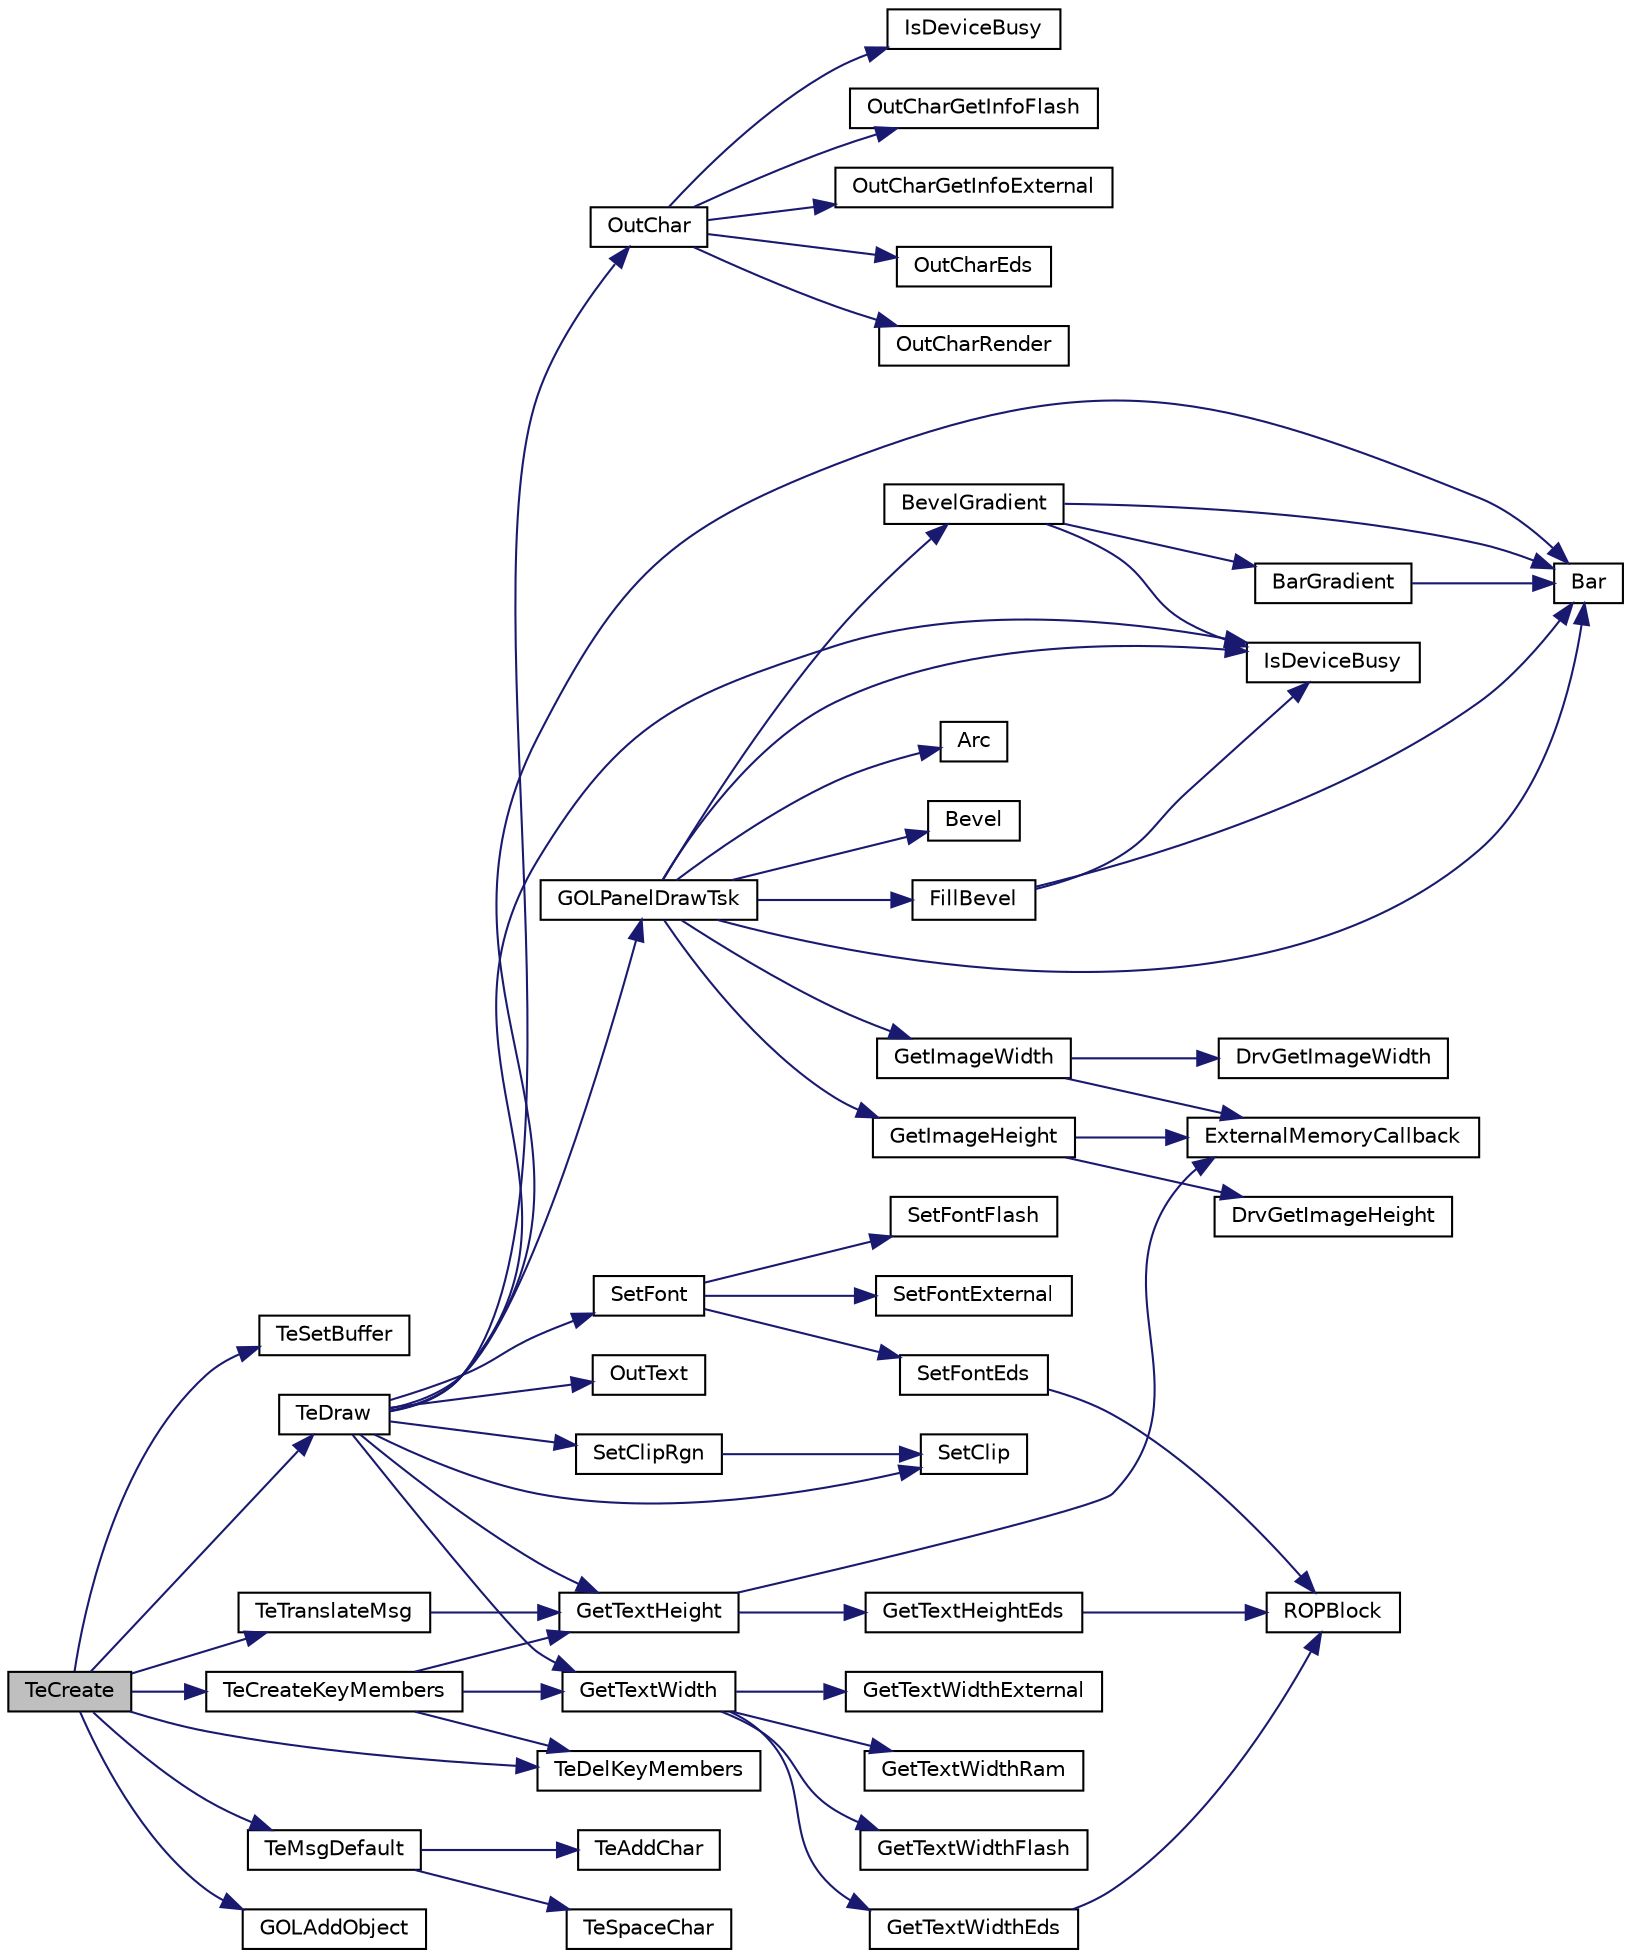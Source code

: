 digraph "TeCreate"
{
  edge [fontname="Helvetica",fontsize="10",labelfontname="Helvetica",labelfontsize="10"];
  node [fontname="Helvetica",fontsize="10",shape=record];
  rankdir="LR";
  Node1 [label="TeCreate",height=0.2,width=0.4,color="black", fillcolor="grey75", style="filled", fontcolor="black"];
  Node1 -> Node2 [color="midnightblue",fontsize="10",style="solid",fontname="Helvetica"];
  Node2 [label="TeSetBuffer",height=0.2,width=0.4,color="black", fillcolor="white", style="filled",URL="$_text_entry_8c.html#ac7944a40a7edaa5d01710bd3ce7c4f95"];
  Node1 -> Node3 [color="midnightblue",fontsize="10",style="solid",fontname="Helvetica"];
  Node3 [label="TeDraw",height=0.2,width=0.4,color="black", fillcolor="white", style="filled",URL="$_text_entry_8c.html#a8bdd75439fcce4ea923987097241c6ce"];
  Node3 -> Node4 [color="midnightblue",fontsize="10",style="solid",fontname="Helvetica"];
  Node4 [label="IsDeviceBusy",height=0.2,width=0.4,color="black", fillcolor="white", style="filled",URL="$drv_t_f_t001_8c.html#a0ff44afc8539dc2bfe7acc1fce987b5a"];
  Node3 -> Node5 [color="midnightblue",fontsize="10",style="solid",fontname="Helvetica"];
  Node5 [label="Bar",height=0.2,width=0.4,color="black", fillcolor="white", style="filled",URL="$drv_t_f_t001_8c.html#a1127c70a0c39d3340abc25a4bd159c90"];
  Node3 -> Node6 [color="midnightblue",fontsize="10",style="solid",fontname="Helvetica"];
  Node6 [label="GOLPanelDrawTsk",height=0.2,width=0.4,color="black", fillcolor="white", style="filled",URL="$_g_o_l_8c.html#a9d993f570a5a333450b08addacdfc974"];
  Node6 -> Node7 [color="midnightblue",fontsize="10",style="solid",fontname="Helvetica"];
  Node7 [label="GetImageWidth",height=0.2,width=0.4,color="black", fillcolor="white", style="filled",URL="$mchp_gfx_drv_8c.html#a9d6b711f608c6280dbf3db965bf53f81"];
  Node7 -> Node8 [color="midnightblue",fontsize="10",style="solid",fontname="Helvetica"];
  Node8 [label="DrvGetImageWidth",height=0.2,width=0.4,color="black", fillcolor="white", style="filled",URL="$mchp_gfx_drv_8c.html#a05ead627e39e37639c948aeb1b0055e2"];
  Node7 -> Node9 [color="midnightblue",fontsize="10",style="solid",fontname="Helvetica"];
  Node9 [label="ExternalMemoryCallback",height=0.2,width=0.4,color="black", fillcolor="white", style="filled",URL="$_primitive_8h.html#ae99cb247f7820909774ce7f4d345fc55"];
  Node6 -> Node10 [color="midnightblue",fontsize="10",style="solid",fontname="Helvetica"];
  Node10 [label="GetImageHeight",height=0.2,width=0.4,color="black", fillcolor="white", style="filled",URL="$mchp_gfx_drv_8c.html#a735808e61dbe820f1d2cea86e0201b1c"];
  Node10 -> Node11 [color="midnightblue",fontsize="10",style="solid",fontname="Helvetica"];
  Node11 [label="DrvGetImageHeight",height=0.2,width=0.4,color="black", fillcolor="white", style="filled",URL="$mchp_gfx_drv_8c.html#a196ad1219f94614d21e8f7c20dfa9d54"];
  Node10 -> Node9 [color="midnightblue",fontsize="10",style="solid",fontname="Helvetica"];
  Node6 -> Node12 [color="midnightblue",fontsize="10",style="solid",fontname="Helvetica"];
  Node12 [label="Arc",height=0.2,width=0.4,color="black", fillcolor="white", style="filled",URL="$_primitive_8h.html#a5707d25502a3e8c1217559f5567fbf44"];
  Node6 -> Node5 [color="midnightblue",fontsize="10",style="solid",fontname="Helvetica"];
  Node6 -> Node13 [color="midnightblue",fontsize="10",style="solid",fontname="Helvetica"];
  Node13 [label="BevelGradient",height=0.2,width=0.4,color="black", fillcolor="white", style="filled",URL="$_primitive_8c.html#a679c93e02fea2b29eedde577b7b576d9"];
  Node13 -> Node4 [color="midnightblue",fontsize="10",style="solid",fontname="Helvetica"];
  Node13 -> Node5 [color="midnightblue",fontsize="10",style="solid",fontname="Helvetica"];
  Node13 -> Node14 [color="midnightblue",fontsize="10",style="solid",fontname="Helvetica"];
  Node14 [label="BarGradient",height=0.2,width=0.4,color="black", fillcolor="white", style="filled",URL="$_primitive_8c.html#a8cbf0b845f5cab0533a4f256b45126ba"];
  Node14 -> Node5 [color="midnightblue",fontsize="10",style="solid",fontname="Helvetica"];
  Node6 -> Node15 [color="midnightblue",fontsize="10",style="solid",fontname="Helvetica"];
  Node15 [label="FillBevel",height=0.2,width=0.4,color="black", fillcolor="white", style="filled",URL="$_primitive_8c.html#a9596558ab879615fb349ab5ac63e1439"];
  Node15 -> Node5 [color="midnightblue",fontsize="10",style="solid",fontname="Helvetica"];
  Node15 -> Node4 [color="midnightblue",fontsize="10",style="solid",fontname="Helvetica"];
  Node6 -> Node16 [color="midnightblue",fontsize="10",style="solid",fontname="Helvetica"];
  Node16 [label="Bevel",height=0.2,width=0.4,color="black", fillcolor="white", style="filled",URL="$_primitive_8h.html#ae13dd4f088c7564dbc5737d7b7215a9b"];
  Node6 -> Node4 [color="midnightblue",fontsize="10",style="solid",fontname="Helvetica"];
  Node3 -> Node17 [color="midnightblue",fontsize="10",style="solid",fontname="Helvetica"];
  Node17 [label="GetTextHeight",height=0.2,width=0.4,color="black", fillcolor="white", style="filled",URL="$mchp_gfx_drv_8c.html#aa326de021b2580764f2260a7c446c9f8"];
  Node17 -> Node9 [color="midnightblue",fontsize="10",style="solid",fontname="Helvetica"];
  Node17 -> Node18 [color="midnightblue",fontsize="10",style="solid",fontname="Helvetica"];
  Node18 [label="GetTextHeightEds",height=0.2,width=0.4,color="black", fillcolor="white", style="filled",URL="$mchp_gfx_drv_8c.html#a6e223656c7d8e1bd5dade22d0b56de82"];
  Node18 -> Node19 [color="midnightblue",fontsize="10",style="solid",fontname="Helvetica"];
  Node19 [label="ROPBlock",height=0.2,width=0.4,color="black", fillcolor="white", style="filled",URL="$mchp_gfx_drv_8c.html#a0c6cf4c2bc9ef68c22b09f6ced12e887"];
  Node3 -> Node20 [color="midnightblue",fontsize="10",style="solid",fontname="Helvetica"];
  Node20 [label="SetFont",height=0.2,width=0.4,color="black", fillcolor="white", style="filled",URL="$mchp_gfx_drv_8c.html#ac7545477aa730cd4411bf167e36be4d2"];
  Node20 -> Node21 [color="midnightblue",fontsize="10",style="solid",fontname="Helvetica"];
  Node21 [label="SetFontFlash",height=0.2,width=0.4,color="black", fillcolor="white", style="filled",URL="$_primitive_8h.html#a4230e4793e9071c57632635b13730196"];
  Node20 -> Node22 [color="midnightblue",fontsize="10",style="solid",fontname="Helvetica"];
  Node22 [label="SetFontExternal",height=0.2,width=0.4,color="black", fillcolor="white", style="filled",URL="$_primitive_8h.html#a52baa956ba4ac180550899f24a1e6fd2"];
  Node20 -> Node23 [color="midnightblue",fontsize="10",style="solid",fontname="Helvetica"];
  Node23 [label="SetFontEds",height=0.2,width=0.4,color="black", fillcolor="white", style="filled",URL="$mchp_gfx_drv_8c.html#adc6b3b26e646f3f49df4d4e48ee9801d"];
  Node23 -> Node19 [color="midnightblue",fontsize="10",style="solid",fontname="Helvetica"];
  Node3 -> Node24 [color="midnightblue",fontsize="10",style="solid",fontname="Helvetica"];
  Node24 [label="OutText",height=0.2,width=0.4,color="black", fillcolor="white", style="filled",URL="$_primitive_8h.html#a7065e54824522c9b24504ac571751e83"];
  Node3 -> Node25 [color="midnightblue",fontsize="10",style="solid",fontname="Helvetica"];
  Node25 [label="SetClipRgn",height=0.2,width=0.4,color="black", fillcolor="white", style="filled",URL="$mchp_gfx_drv_8c.html#acaeb6c748e0548309c45660d7f0d5402"];
  Node25 -> Node26 [color="midnightblue",fontsize="10",style="solid",fontname="Helvetica"];
  Node26 [label="SetClip",height=0.2,width=0.4,color="black", fillcolor="white", style="filled",URL="$mchp_gfx_drv_8c.html#a0deff569455e2b978876f72085a6f467"];
  Node3 -> Node26 [color="midnightblue",fontsize="10",style="solid",fontname="Helvetica"];
  Node3 -> Node27 [color="midnightblue",fontsize="10",style="solid",fontname="Helvetica"];
  Node27 [label="GetTextWidth",height=0.2,width=0.4,color="black", fillcolor="white", style="filled",URL="$mchp_gfx_drv_8c.html#ada00f826fccf0d6eae990dfb2f76d3ca"];
  Node27 -> Node28 [color="midnightblue",fontsize="10",style="solid",fontname="Helvetica"];
  Node28 [label="GetTextWidthRam",height=0.2,width=0.4,color="black", fillcolor="white", style="filled",URL="$_primitive_8h.html#a62f1600b367ae296cdc25a65bc2ca0e4"];
  Node27 -> Node29 [color="midnightblue",fontsize="10",style="solid",fontname="Helvetica"];
  Node29 [label="GetTextWidthFlash",height=0.2,width=0.4,color="black", fillcolor="white", style="filled",URL="$_primitive_8h.html#a526e56458bffcda0278c6c6451292c5f"];
  Node27 -> Node30 [color="midnightblue",fontsize="10",style="solid",fontname="Helvetica"];
  Node30 [label="GetTextWidthExternal",height=0.2,width=0.4,color="black", fillcolor="white", style="filled",URL="$_primitive_8h.html#a63c9e43a06f0d8224419aec2f4befe3d"];
  Node27 -> Node31 [color="midnightblue",fontsize="10",style="solid",fontname="Helvetica"];
  Node31 [label="GetTextWidthEds",height=0.2,width=0.4,color="black", fillcolor="white", style="filled",URL="$mchp_gfx_drv_8c.html#aeb33147703305bd0c6a6e2b9cfd3aaad"];
  Node31 -> Node19 [color="midnightblue",fontsize="10",style="solid",fontname="Helvetica"];
  Node3 -> Node32 [color="midnightblue",fontsize="10",style="solid",fontname="Helvetica"];
  Node32 [label="OutChar",height=0.2,width=0.4,color="black", fillcolor="white", style="filled",URL="$mchp_gfx_drv_8c.html#a5adbf0eac23d2ee972890e1e45b0c42a"];
  Node32 -> Node33 [color="midnightblue",fontsize="10",style="solid",fontname="Helvetica"];
  Node33 [label="IsDeviceBusy",height=0.2,width=0.4,color="black", fillcolor="white", style="filled",URL="$mchp_gfx_drv_8c.html#a0ff44afc8539dc2bfe7acc1fce987b5a"];
  Node32 -> Node34 [color="midnightblue",fontsize="10",style="solid",fontname="Helvetica"];
  Node34 [label="OutCharGetInfoFlash",height=0.2,width=0.4,color="black", fillcolor="white", style="filled",URL="$_primitive_8h.html#ac1b01bb17399629db216f4f8807e50f0"];
  Node32 -> Node35 [color="midnightblue",fontsize="10",style="solid",fontname="Helvetica"];
  Node35 [label="OutCharGetInfoExternal",height=0.2,width=0.4,color="black", fillcolor="white", style="filled",URL="$_primitive_8h.html#a4938db1aa7d4d19e44522eaeb3c427cc"];
  Node32 -> Node36 [color="midnightblue",fontsize="10",style="solid",fontname="Helvetica"];
  Node36 [label="OutCharEds",height=0.2,width=0.4,color="black", fillcolor="white", style="filled",URL="$mchp_gfx_drv_8c.html#a7a01dec3b6f2add7c3f53a132f642773"];
  Node32 -> Node37 [color="midnightblue",fontsize="10",style="solid",fontname="Helvetica"];
  Node37 [label="OutCharRender",height=0.2,width=0.4,color="black", fillcolor="white", style="filled",URL="$_primitive_8h.html#aed6209effa7d9911985f763f6f86e021"];
  Node1 -> Node38 [color="midnightblue",fontsize="10",style="solid",fontname="Helvetica"];
  Node38 [label="TeTranslateMsg",height=0.2,width=0.4,color="black", fillcolor="white", style="filled",URL="$_text_entry_8c.html#ab2acb3da3260d2d9f04adfe666acc6bc"];
  Node38 -> Node17 [color="midnightblue",fontsize="10",style="solid",fontname="Helvetica"];
  Node1 -> Node39 [color="midnightblue",fontsize="10",style="solid",fontname="Helvetica"];
  Node39 [label="TeMsgDefault",height=0.2,width=0.4,color="black", fillcolor="white", style="filled",URL="$_text_entry_8c.html#a9a1bff0a97c5f7f686f8c499de5ef2f6"];
  Node39 -> Node40 [color="midnightblue",fontsize="10",style="solid",fontname="Helvetica"];
  Node40 [label="TeSpaceChar",height=0.2,width=0.4,color="black", fillcolor="white", style="filled",URL="$_text_entry_8c.html#a2e3394b21e67216d8f1ef2313eb9ad45"];
  Node39 -> Node41 [color="midnightblue",fontsize="10",style="solid",fontname="Helvetica"];
  Node41 [label="TeAddChar",height=0.2,width=0.4,color="black", fillcolor="white", style="filled",URL="$_text_entry_8c.html#adc2dbe1c2ff21d5d6e8a4a9913656af7"];
  Node1 -> Node42 [color="midnightblue",fontsize="10",style="solid",fontname="Helvetica"];
  Node42 [label="TeDelKeyMembers",height=0.2,width=0.4,color="black", fillcolor="white", style="filled",URL="$_text_entry_8c.html#a3a562ce3f3012fcd6d59ee8befc41446"];
  Node1 -> Node43 [color="midnightblue",fontsize="10",style="solid",fontname="Helvetica"];
  Node43 [label="TeCreateKeyMembers",height=0.2,width=0.4,color="black", fillcolor="white", style="filled",URL="$_text_entry_8c.html#a353d5a1a69d84d077156da6e9856380f"];
  Node43 -> Node17 [color="midnightblue",fontsize="10",style="solid",fontname="Helvetica"];
  Node43 -> Node42 [color="midnightblue",fontsize="10",style="solid",fontname="Helvetica"];
  Node43 -> Node27 [color="midnightblue",fontsize="10",style="solid",fontname="Helvetica"];
  Node1 -> Node44 [color="midnightblue",fontsize="10",style="solid",fontname="Helvetica"];
  Node44 [label="GOLAddObject",height=0.2,width=0.4,color="black", fillcolor="white", style="filled",URL="$_g_o_l_8c.html#a94aae51b11bd0c190e5a4abed26658f7"];
}
